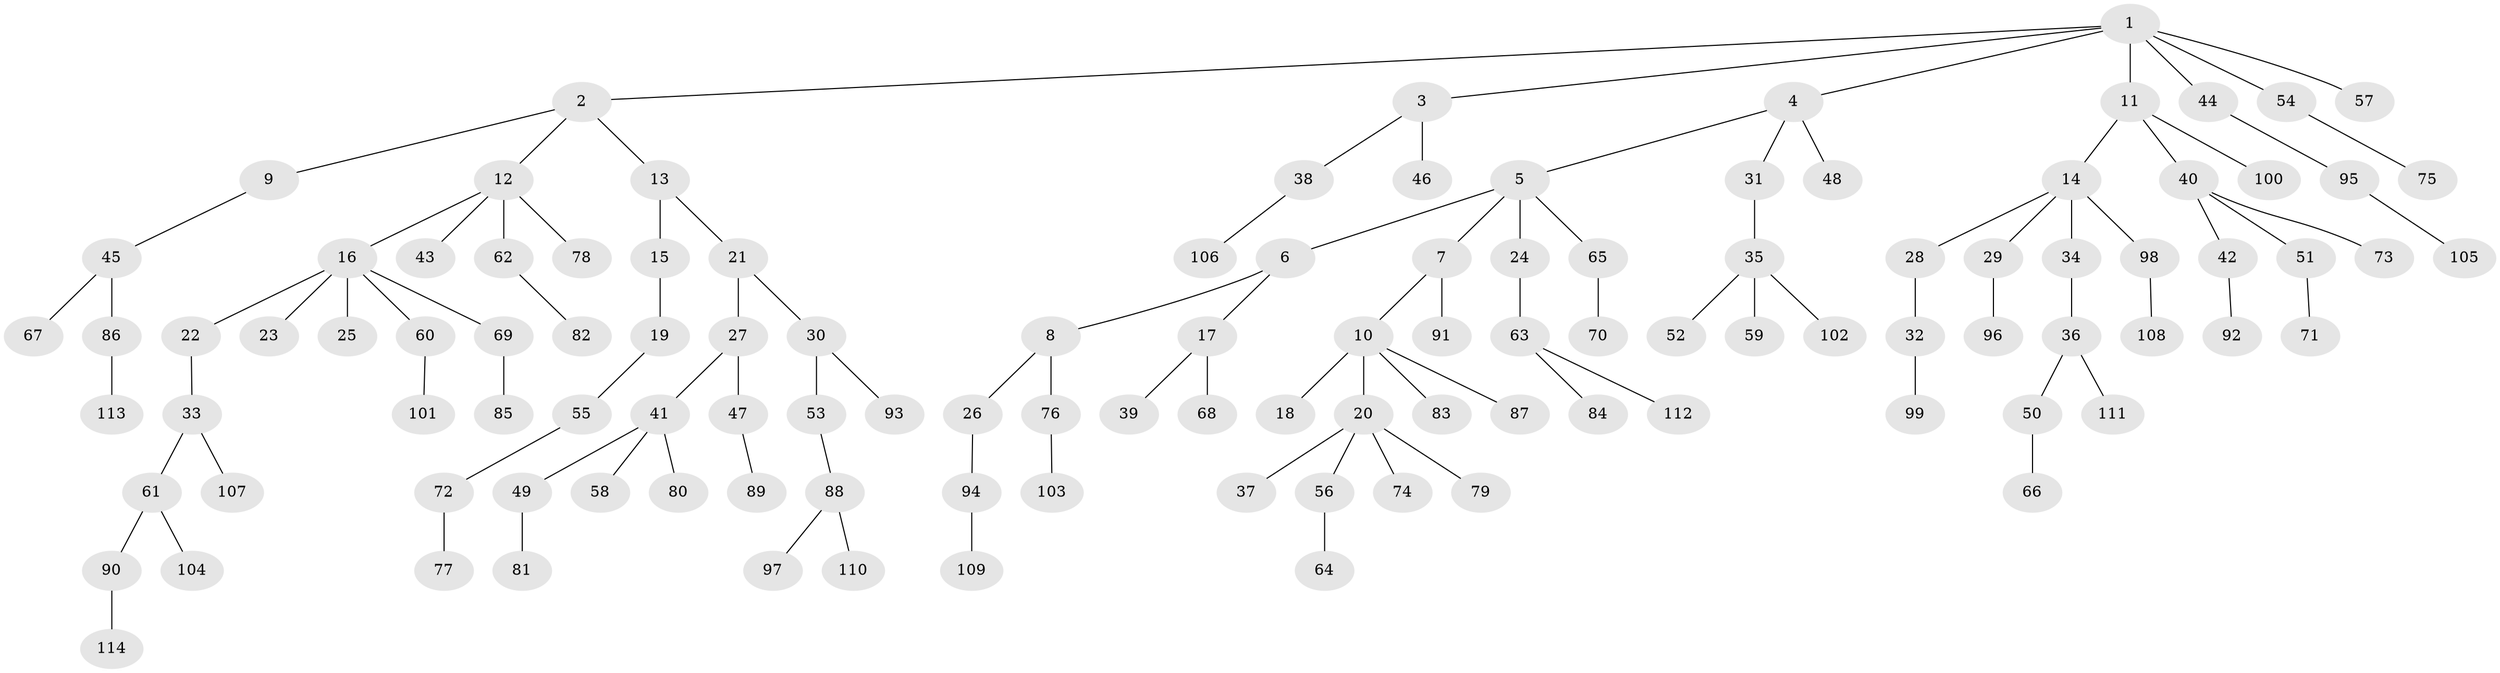 // Generated by graph-tools (version 1.1) at 2025/11/02/27/25 16:11:27]
// undirected, 114 vertices, 113 edges
graph export_dot {
graph [start="1"]
  node [color=gray90,style=filled];
  1;
  2;
  3;
  4;
  5;
  6;
  7;
  8;
  9;
  10;
  11;
  12;
  13;
  14;
  15;
  16;
  17;
  18;
  19;
  20;
  21;
  22;
  23;
  24;
  25;
  26;
  27;
  28;
  29;
  30;
  31;
  32;
  33;
  34;
  35;
  36;
  37;
  38;
  39;
  40;
  41;
  42;
  43;
  44;
  45;
  46;
  47;
  48;
  49;
  50;
  51;
  52;
  53;
  54;
  55;
  56;
  57;
  58;
  59;
  60;
  61;
  62;
  63;
  64;
  65;
  66;
  67;
  68;
  69;
  70;
  71;
  72;
  73;
  74;
  75;
  76;
  77;
  78;
  79;
  80;
  81;
  82;
  83;
  84;
  85;
  86;
  87;
  88;
  89;
  90;
  91;
  92;
  93;
  94;
  95;
  96;
  97;
  98;
  99;
  100;
  101;
  102;
  103;
  104;
  105;
  106;
  107;
  108;
  109;
  110;
  111;
  112;
  113;
  114;
  1 -- 2;
  1 -- 3;
  1 -- 4;
  1 -- 11;
  1 -- 44;
  1 -- 54;
  1 -- 57;
  2 -- 9;
  2 -- 12;
  2 -- 13;
  3 -- 38;
  3 -- 46;
  4 -- 5;
  4 -- 31;
  4 -- 48;
  5 -- 6;
  5 -- 7;
  5 -- 24;
  5 -- 65;
  6 -- 8;
  6 -- 17;
  7 -- 10;
  7 -- 91;
  8 -- 26;
  8 -- 76;
  9 -- 45;
  10 -- 18;
  10 -- 20;
  10 -- 83;
  10 -- 87;
  11 -- 14;
  11 -- 40;
  11 -- 100;
  12 -- 16;
  12 -- 43;
  12 -- 62;
  12 -- 78;
  13 -- 15;
  13 -- 21;
  14 -- 28;
  14 -- 29;
  14 -- 34;
  14 -- 98;
  15 -- 19;
  16 -- 22;
  16 -- 23;
  16 -- 25;
  16 -- 60;
  16 -- 69;
  17 -- 39;
  17 -- 68;
  19 -- 55;
  20 -- 37;
  20 -- 56;
  20 -- 74;
  20 -- 79;
  21 -- 27;
  21 -- 30;
  22 -- 33;
  24 -- 63;
  26 -- 94;
  27 -- 41;
  27 -- 47;
  28 -- 32;
  29 -- 96;
  30 -- 53;
  30 -- 93;
  31 -- 35;
  32 -- 99;
  33 -- 61;
  33 -- 107;
  34 -- 36;
  35 -- 52;
  35 -- 59;
  35 -- 102;
  36 -- 50;
  36 -- 111;
  38 -- 106;
  40 -- 42;
  40 -- 51;
  40 -- 73;
  41 -- 49;
  41 -- 58;
  41 -- 80;
  42 -- 92;
  44 -- 95;
  45 -- 67;
  45 -- 86;
  47 -- 89;
  49 -- 81;
  50 -- 66;
  51 -- 71;
  53 -- 88;
  54 -- 75;
  55 -- 72;
  56 -- 64;
  60 -- 101;
  61 -- 90;
  61 -- 104;
  62 -- 82;
  63 -- 84;
  63 -- 112;
  65 -- 70;
  69 -- 85;
  72 -- 77;
  76 -- 103;
  86 -- 113;
  88 -- 97;
  88 -- 110;
  90 -- 114;
  94 -- 109;
  95 -- 105;
  98 -- 108;
}
